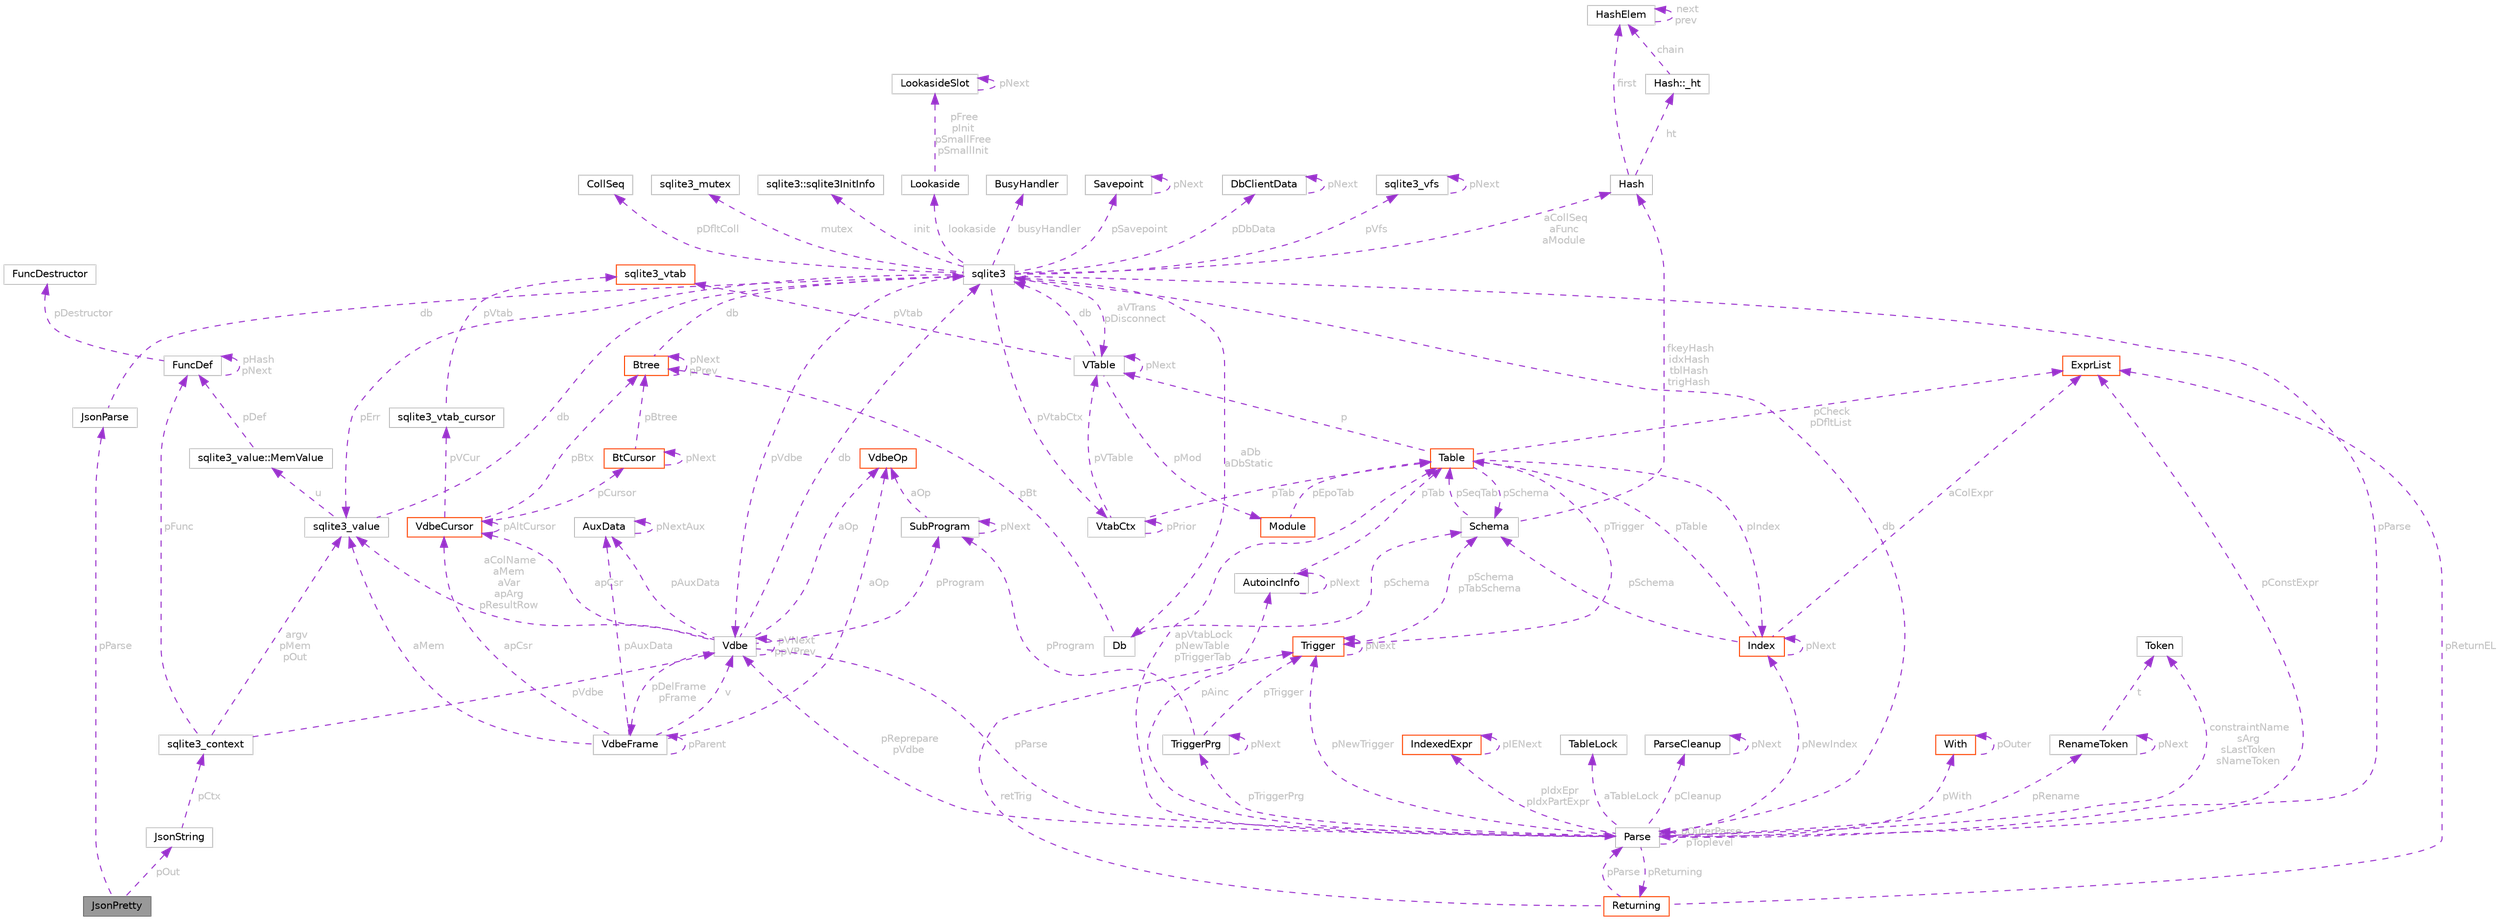 digraph "JsonPretty"
{
 // LATEX_PDF_SIZE
  bgcolor="transparent";
  edge [fontname=Helvetica,fontsize=10,labelfontname=Helvetica,labelfontsize=10];
  node [fontname=Helvetica,fontsize=10,shape=box,height=0.2,width=0.4];
  Node1 [id="Node000001",label="JsonPretty",height=0.2,width=0.4,color="gray40", fillcolor="grey60", style="filled", fontcolor="black",tooltip=" "];
  Node2 -> Node1 [id="edge1_Node000001_Node000002",dir="back",color="darkorchid3",style="dashed",tooltip=" ",label=" pParse",fontcolor="grey" ];
  Node2 [id="Node000002",label="JsonParse",height=0.2,width=0.4,color="grey75", fillcolor="white", style="filled",URL="$structJsonParse.html",tooltip=" "];
  Node3 -> Node2 [id="edge2_Node000002_Node000003",dir="back",color="darkorchid3",style="dashed",tooltip=" ",label=" db",fontcolor="grey" ];
  Node3 [id="Node000003",label="sqlite3",height=0.2,width=0.4,color="grey75", fillcolor="white", style="filled",URL="$structsqlite3.html",tooltip=" "];
  Node4 -> Node3 [id="edge3_Node000003_Node000004",dir="back",color="darkorchid3",style="dashed",tooltip=" ",label=" pVfs",fontcolor="grey" ];
  Node4 [id="Node000004",label="sqlite3_vfs",height=0.2,width=0.4,color="grey75", fillcolor="white", style="filled",URL="$structsqlite3__vfs.html",tooltip=" "];
  Node4 -> Node4 [id="edge4_Node000004_Node000004",dir="back",color="darkorchid3",style="dashed",tooltip=" ",label=" pNext",fontcolor="grey" ];
  Node5 -> Node3 [id="edge5_Node000003_Node000005",dir="back",color="darkorchid3",style="dashed",tooltip=" ",label=" pVdbe",fontcolor="grey" ];
  Node5 [id="Node000005",label="Vdbe",height=0.2,width=0.4,color="grey75", fillcolor="white", style="filled",URL="$structVdbe.html",tooltip=" "];
  Node3 -> Node5 [id="edge6_Node000005_Node000003",dir="back",color="darkorchid3",style="dashed",tooltip=" ",label=" db",fontcolor="grey" ];
  Node5 -> Node5 [id="edge7_Node000005_Node000005",dir="back",color="darkorchid3",style="dashed",tooltip=" ",label=" pVNext\nppVPrev",fontcolor="grey" ];
  Node6 -> Node5 [id="edge8_Node000005_Node000006",dir="back",color="darkorchid3",style="dashed",tooltip=" ",label=" pParse",fontcolor="grey" ];
  Node6 [id="Node000006",label="Parse",height=0.2,width=0.4,color="grey75", fillcolor="white", style="filled",URL="$structParse.html",tooltip=" "];
  Node3 -> Node6 [id="edge9_Node000006_Node000003",dir="back",color="darkorchid3",style="dashed",tooltip=" ",label=" db",fontcolor="grey" ];
  Node5 -> Node6 [id="edge10_Node000006_Node000005",dir="back",color="darkorchid3",style="dashed",tooltip=" ",label=" pReprepare\npVdbe",fontcolor="grey" ];
  Node7 -> Node6 [id="edge11_Node000006_Node000007",dir="back",color="darkorchid3",style="dashed",tooltip=" ",label=" pConstExpr",fontcolor="grey" ];
  Node7 [id="Node000007",label="ExprList",height=0.2,width=0.4,color="orangered", fillcolor="white", style="filled",URL="$structExprList.html",tooltip=" "];
  Node41 -> Node6 [id="edge12_Node000006_Node000041",dir="back",color="darkorchid3",style="dashed",tooltip=" ",label=" pIdxEpr\npIdxPartExpr",fontcolor="grey" ];
  Node41 [id="Node000041",label="IndexedExpr",height=0.2,width=0.4,color="orangered", fillcolor="white", style="filled",URL="$structIndexedExpr.html",tooltip=" "];
  Node41 -> Node41 [id="edge13_Node000041_Node000041",dir="back",color="darkorchid3",style="dashed",tooltip=" ",label=" pIENext",fontcolor="grey" ];
  Node42 -> Node6 [id="edge14_Node000006_Node000042",dir="back",color="darkorchid3",style="dashed",tooltip=" ",label=" aTableLock",fontcolor="grey" ];
  Node42 [id="Node000042",label="TableLock",height=0.2,width=0.4,color="grey75", fillcolor="white", style="filled",URL="$structTableLock.html",tooltip=" "];
  Node43 -> Node6 [id="edge15_Node000006_Node000043",dir="back",color="darkorchid3",style="dashed",tooltip=" ",label=" pAinc",fontcolor="grey" ];
  Node43 [id="Node000043",label="AutoincInfo",height=0.2,width=0.4,color="grey75", fillcolor="white", style="filled",URL="$structAutoincInfo.html",tooltip=" "];
  Node43 -> Node43 [id="edge16_Node000043_Node000043",dir="back",color="darkorchid3",style="dashed",tooltip=" ",label=" pNext",fontcolor="grey" ];
  Node13 -> Node43 [id="edge17_Node000043_Node000013",dir="back",color="darkorchid3",style="dashed",tooltip=" ",label=" pTab",fontcolor="grey" ];
  Node13 [id="Node000013",label="Table",height=0.2,width=0.4,color="orangered", fillcolor="white", style="filled",URL="$structTable.html",tooltip=" "];
  Node15 -> Node13 [id="edge18_Node000013_Node000015",dir="back",color="darkorchid3",style="dashed",tooltip=" ",label=" pIndex",fontcolor="grey" ];
  Node15 [id="Node000015",label="Index",height=0.2,width=0.4,color="orangered", fillcolor="white", style="filled",URL="$structIndex.html",tooltip=" "];
  Node13 -> Node15 [id="edge19_Node000015_Node000013",dir="back",color="darkorchid3",style="dashed",tooltip=" ",label=" pTable",fontcolor="grey" ];
  Node15 -> Node15 [id="edge20_Node000015_Node000015",dir="back",color="darkorchid3",style="dashed",tooltip=" ",label=" pNext",fontcolor="grey" ];
  Node16 -> Node15 [id="edge21_Node000015_Node000016",dir="back",color="darkorchid3",style="dashed",tooltip=" ",label=" pSchema",fontcolor="grey" ];
  Node16 [id="Node000016",label="Schema",height=0.2,width=0.4,color="grey75", fillcolor="white", style="filled",URL="$structSchema.html",tooltip=" "];
  Node17 -> Node16 [id="edge22_Node000016_Node000017",dir="back",color="darkorchid3",style="dashed",tooltip=" ",label=" fkeyHash\nidxHash\ntblHash\ntrigHash",fontcolor="grey" ];
  Node17 [id="Node000017",label="Hash",height=0.2,width=0.4,color="grey75", fillcolor="white", style="filled",URL="$structHash.html",tooltip=" "];
  Node18 -> Node17 [id="edge23_Node000017_Node000018",dir="back",color="darkorchid3",style="dashed",tooltip=" ",label=" first",fontcolor="grey" ];
  Node18 [id="Node000018",label="HashElem",height=0.2,width=0.4,color="grey75", fillcolor="white", style="filled",URL="$structHashElem.html",tooltip=" "];
  Node18 -> Node18 [id="edge24_Node000018_Node000018",dir="back",color="darkorchid3",style="dashed",tooltip=" ",label=" next\nprev",fontcolor="grey" ];
  Node19 -> Node17 [id="edge25_Node000017_Node000019",dir="back",color="darkorchid3",style="dashed",tooltip=" ",label=" ht",fontcolor="grey" ];
  Node19 [id="Node000019",label="Hash::_ht",height=0.2,width=0.4,color="grey75", fillcolor="white", style="filled",URL="$structHash_1_1__ht.html",tooltip=" "];
  Node18 -> Node19 [id="edge26_Node000019_Node000018",dir="back",color="darkorchid3",style="dashed",tooltip=" ",label=" chain",fontcolor="grey" ];
  Node13 -> Node16 [id="edge27_Node000016_Node000013",dir="back",color="darkorchid3",style="dashed",tooltip=" ",label=" pSeqTab",fontcolor="grey" ];
  Node7 -> Node15 [id="edge28_Node000015_Node000007",dir="back",color="darkorchid3",style="dashed",tooltip=" ",label=" aColExpr",fontcolor="grey" ];
  Node7 -> Node13 [id="edge29_Node000013_Node000007",dir="back",color="darkorchid3",style="dashed",tooltip=" ",label=" pCheck\npDfltList",fontcolor="grey" ];
  Node27 -> Node13 [id="edge30_Node000013_Node000027",dir="back",color="darkorchid3",style="dashed",tooltip=" ",label=" p",fontcolor="grey" ];
  Node27 [id="Node000027",label="VTable",height=0.2,width=0.4,color="grey75", fillcolor="white", style="filled",URL="$structVTable.html",tooltip=" "];
  Node3 -> Node27 [id="edge31_Node000027_Node000003",dir="back",color="darkorchid3",style="dashed",tooltip=" ",label=" db",fontcolor="grey" ];
  Node28 -> Node27 [id="edge32_Node000027_Node000028",dir="back",color="darkorchid3",style="dashed",tooltip=" ",label=" pMod",fontcolor="grey" ];
  Node28 [id="Node000028",label="Module",height=0.2,width=0.4,color="orangered", fillcolor="white", style="filled",URL="$structModule.html",tooltip=" "];
  Node13 -> Node28 [id="edge33_Node000028_Node000013",dir="back",color="darkorchid3",style="dashed",tooltip=" ",label=" pEpoTab",fontcolor="grey" ];
  Node30 -> Node27 [id="edge34_Node000027_Node000030",dir="back",color="darkorchid3",style="dashed",tooltip=" ",label=" pVtab",fontcolor="grey" ];
  Node30 [id="Node000030",label="sqlite3_vtab",height=0.2,width=0.4,color="orangered", fillcolor="white", style="filled",URL="$structsqlite3__vtab.html",tooltip=" "];
  Node27 -> Node27 [id="edge35_Node000027_Node000027",dir="back",color="darkorchid3",style="dashed",tooltip=" ",label=" pNext",fontcolor="grey" ];
  Node21 -> Node13 [id="edge36_Node000013_Node000021",dir="back",color="darkorchid3",style="dashed",tooltip=" ",label=" pTrigger",fontcolor="grey" ];
  Node21 [id="Node000021",label="Trigger",height=0.2,width=0.4,color="orangered", fillcolor="white", style="filled",URL="$structTrigger.html",tooltip=" "];
  Node16 -> Node21 [id="edge37_Node000021_Node000016",dir="back",color="darkorchid3",style="dashed",tooltip=" ",label=" pSchema\npTabSchema",fontcolor="grey" ];
  Node21 -> Node21 [id="edge38_Node000021_Node000021",dir="back",color="darkorchid3",style="dashed",tooltip=" ",label=" pNext",fontcolor="grey" ];
  Node16 -> Node13 [id="edge39_Node000013_Node000016",dir="back",color="darkorchid3",style="dashed",tooltip=" ",label=" pSchema",fontcolor="grey" ];
  Node6 -> Node6 [id="edge40_Node000006_Node000006",dir="back",color="darkorchid3",style="dashed",tooltip=" ",label=" pOuterParse\npToplevel",fontcolor="grey" ];
  Node13 -> Node6 [id="edge41_Node000006_Node000013",dir="back",color="darkorchid3",style="dashed",tooltip=" ",label=" apVtabLock\npNewTable\npTriggerTab",fontcolor="grey" ];
  Node44 -> Node6 [id="edge42_Node000006_Node000044",dir="back",color="darkorchid3",style="dashed",tooltip=" ",label=" pTriggerPrg",fontcolor="grey" ];
  Node44 [id="Node000044",label="TriggerPrg",height=0.2,width=0.4,color="grey75", fillcolor="white", style="filled",URL="$structTriggerPrg.html",tooltip=" "];
  Node21 -> Node44 [id="edge43_Node000044_Node000021",dir="back",color="darkorchid3",style="dashed",tooltip=" ",label=" pTrigger",fontcolor="grey" ];
  Node44 -> Node44 [id="edge44_Node000044_Node000044",dir="back",color="darkorchid3",style="dashed",tooltip=" ",label=" pNext",fontcolor="grey" ];
  Node45 -> Node44 [id="edge45_Node000044_Node000045",dir="back",color="darkorchid3",style="dashed",tooltip=" ",label=" pProgram",fontcolor="grey" ];
  Node45 [id="Node000045",label="SubProgram",height=0.2,width=0.4,color="grey75", fillcolor="white", style="filled",URL="$structSubProgram.html",tooltip=" "];
  Node46 -> Node45 [id="edge46_Node000045_Node000046",dir="back",color="darkorchid3",style="dashed",tooltip=" ",label=" aOp",fontcolor="grey" ];
  Node46 [id="Node000046",label="VdbeOp",height=0.2,width=0.4,color="orangered", fillcolor="white", style="filled",URL="$structVdbeOp.html",tooltip=" "];
  Node45 -> Node45 [id="edge47_Node000045_Node000045",dir="back",color="darkorchid3",style="dashed",tooltip=" ",label=" pNext",fontcolor="grey" ];
  Node54 -> Node6 [id="edge48_Node000006_Node000054",dir="back",color="darkorchid3",style="dashed",tooltip=" ",label=" pCleanup",fontcolor="grey" ];
  Node54 [id="Node000054",label="ParseCleanup",height=0.2,width=0.4,color="grey75", fillcolor="white", style="filled",URL="$structParseCleanup.html",tooltip=" "];
  Node54 -> Node54 [id="edge49_Node000054_Node000054",dir="back",color="darkorchid3",style="dashed",tooltip=" ",label=" pNext",fontcolor="grey" ];
  Node55 -> Node6 [id="edge50_Node000006_Node000055",dir="back",color="darkorchid3",style="dashed",tooltip=" ",label=" constraintName\nsArg\nsLastToken\nsNameToken",fontcolor="grey" ];
  Node55 [id="Node000055",label="Token",height=0.2,width=0.4,color="grey75", fillcolor="white", style="filled",URL="$structToken.html",tooltip=" "];
  Node56 -> Node6 [id="edge51_Node000006_Node000056",dir="back",color="darkorchid3",style="dashed",tooltip=" ",label=" pReturning",fontcolor="grey" ];
  Node56 [id="Node000056",label="Returning",height=0.2,width=0.4,color="orangered", fillcolor="white", style="filled",URL="$structReturning.html",tooltip=" "];
  Node6 -> Node56 [id="edge52_Node000056_Node000006",dir="back",color="darkorchid3",style="dashed",tooltip=" ",label=" pParse",fontcolor="grey" ];
  Node7 -> Node56 [id="edge53_Node000056_Node000007",dir="back",color="darkorchid3",style="dashed",tooltip=" ",label=" pReturnEL",fontcolor="grey" ];
  Node21 -> Node56 [id="edge54_Node000056_Node000021",dir="back",color="darkorchid3",style="dashed",tooltip=" ",label=" retTrig",fontcolor="grey" ];
  Node15 -> Node6 [id="edge55_Node000006_Node000015",dir="back",color="darkorchid3",style="dashed",tooltip=" ",label=" pNewIndex",fontcolor="grey" ];
  Node21 -> Node6 [id="edge56_Node000006_Node000021",dir="back",color="darkorchid3",style="dashed",tooltip=" ",label=" pNewTrigger",fontcolor="grey" ];
  Node33 -> Node6 [id="edge57_Node000006_Node000033",dir="back",color="darkorchid3",style="dashed",tooltip=" ",label=" pWith",fontcolor="grey" ];
  Node33 [id="Node000033",label="With",height=0.2,width=0.4,color="orangered", fillcolor="white", style="filled",URL="$structWith.html",tooltip=" "];
  Node33 -> Node33 [id="edge58_Node000033_Node000033",dir="back",color="darkorchid3",style="dashed",tooltip=" ",label=" pOuter",fontcolor="grey" ];
  Node57 -> Node6 [id="edge59_Node000006_Node000057",dir="back",color="darkorchid3",style="dashed",tooltip=" ",label=" pRename",fontcolor="grey" ];
  Node57 [id="Node000057",label="RenameToken",height=0.2,width=0.4,color="grey75", fillcolor="white", style="filled",URL="$structRenameToken.html",tooltip=" "];
  Node55 -> Node57 [id="edge60_Node000057_Node000055",dir="back",color="darkorchid3",style="dashed",tooltip=" ",label=" t",fontcolor="grey" ];
  Node57 -> Node57 [id="edge61_Node000057_Node000057",dir="back",color="darkorchid3",style="dashed",tooltip=" ",label=" pNext",fontcolor="grey" ];
  Node49 -> Node5 [id="edge62_Node000005_Node000049",dir="back",color="darkorchid3",style="dashed",tooltip=" ",label=" aColName\naMem\naVar\napArg\npResultRow",fontcolor="grey" ];
  Node49 [id="Node000049",label="sqlite3_value",height=0.2,width=0.4,color="grey75", fillcolor="white", style="filled",URL="$structsqlite3__value.html",tooltip=" "];
  Node50 -> Node49 [id="edge63_Node000049_Node000050",dir="back",color="darkorchid3",style="dashed",tooltip=" ",label=" u",fontcolor="grey" ];
  Node50 [id="Node000050",label="sqlite3_value::MemValue",height=0.2,width=0.4,color="grey75", fillcolor="white", style="filled",URL="$unionsqlite3__value_1_1MemValue.html",tooltip=" "];
  Node36 -> Node50 [id="edge64_Node000050_Node000036",dir="back",color="darkorchid3",style="dashed",tooltip=" ",label=" pDef",fontcolor="grey" ];
  Node36 [id="Node000036",label="FuncDef",height=0.2,width=0.4,color="grey75", fillcolor="white", style="filled",URL="$structFuncDef.html",tooltip=" "];
  Node36 -> Node36 [id="edge65_Node000036_Node000036",dir="back",color="darkorchid3",style="dashed",tooltip=" ",label=" pHash\npNext",fontcolor="grey" ];
  Node37 -> Node36 [id="edge66_Node000036_Node000037",dir="back",color="darkorchid3",style="dashed",tooltip=" ",label=" pDestructor",fontcolor="grey" ];
  Node37 [id="Node000037",label="FuncDestructor",height=0.2,width=0.4,color="grey75", fillcolor="white", style="filled",URL="$structFuncDestructor.html",tooltip=" "];
  Node3 -> Node49 [id="edge67_Node000049_Node000003",dir="back",color="darkorchid3",style="dashed",tooltip=" ",label=" db",fontcolor="grey" ];
  Node58 -> Node5 [id="edge68_Node000005_Node000058",dir="back",color="darkorchid3",style="dashed",tooltip=" ",label=" apCsr",fontcolor="grey" ];
  Node58 [id="Node000058",label="VdbeCursor",height=0.2,width=0.4,color="orangered", fillcolor="white", style="filled",URL="$structVdbeCursor.html",tooltip=" "];
  Node59 -> Node58 [id="edge69_Node000058_Node000059",dir="back",color="darkorchid3",style="dashed",tooltip=" ",label=" pBtx",fontcolor="grey" ];
  Node59 [id="Node000059",label="Btree",height=0.2,width=0.4,color="orangered", fillcolor="white", style="filled",URL="$structBtree.html",tooltip=" "];
  Node3 -> Node59 [id="edge70_Node000059_Node000003",dir="back",color="darkorchid3",style="dashed",tooltip=" ",label=" db",fontcolor="grey" ];
  Node59 -> Node59 [id="edge71_Node000059_Node000059",dir="back",color="darkorchid3",style="dashed",tooltip=" ",label=" pNext\npPrev",fontcolor="grey" ];
  Node58 -> Node58 [id="edge72_Node000058_Node000058",dir="back",color="darkorchid3",style="dashed",tooltip=" ",label=" pAltCursor",fontcolor="grey" ];
  Node72 -> Node58 [id="edge73_Node000058_Node000072",dir="back",color="darkorchid3",style="dashed",tooltip=" ",label=" pCursor",fontcolor="grey" ];
  Node72 [id="Node000072",label="BtCursor",height=0.2,width=0.4,color="orangered", fillcolor="white", style="filled",URL="$structBtCursor.html",tooltip=" "];
  Node59 -> Node72 [id="edge74_Node000072_Node000059",dir="back",color="darkorchid3",style="dashed",tooltip=" ",label=" pBtree",fontcolor="grey" ];
  Node72 -> Node72 [id="edge75_Node000072_Node000072",dir="back",color="darkorchid3",style="dashed",tooltip=" ",label=" pNext",fontcolor="grey" ];
  Node77 -> Node58 [id="edge76_Node000058_Node000077",dir="back",color="darkorchid3",style="dashed",tooltip=" ",label=" pVCur",fontcolor="grey" ];
  Node77 [id="Node000077",label="sqlite3_vtab_cursor",height=0.2,width=0.4,color="grey75", fillcolor="white", style="filled",URL="$structsqlite3__vtab__cursor.html",tooltip=" "];
  Node30 -> Node77 [id="edge77_Node000077_Node000030",dir="back",color="darkorchid3",style="dashed",tooltip=" ",label=" pVtab",fontcolor="grey" ];
  Node46 -> Node5 [id="edge78_Node000005_Node000046",dir="back",color="darkorchid3",style="dashed",tooltip=" ",label=" aOp",fontcolor="grey" ];
  Node89 -> Node5 [id="edge79_Node000005_Node000089",dir="back",color="darkorchid3",style="dashed",tooltip=" ",label=" pDelFrame\npFrame",fontcolor="grey" ];
  Node89 [id="Node000089",label="VdbeFrame",height=0.2,width=0.4,color="grey75", fillcolor="white", style="filled",URL="$structVdbeFrame.html",tooltip=" "];
  Node5 -> Node89 [id="edge80_Node000089_Node000005",dir="back",color="darkorchid3",style="dashed",tooltip=" ",label=" v",fontcolor="grey" ];
  Node89 -> Node89 [id="edge81_Node000089_Node000089",dir="back",color="darkorchid3",style="dashed",tooltip=" ",label=" pParent",fontcolor="grey" ];
  Node46 -> Node89 [id="edge82_Node000089_Node000046",dir="back",color="darkorchid3",style="dashed",tooltip=" ",label=" aOp",fontcolor="grey" ];
  Node49 -> Node89 [id="edge83_Node000089_Node000049",dir="back",color="darkorchid3",style="dashed",tooltip=" ",label=" aMem",fontcolor="grey" ];
  Node58 -> Node89 [id="edge84_Node000089_Node000058",dir="back",color="darkorchid3",style="dashed",tooltip=" ",label=" apCsr",fontcolor="grey" ];
  Node90 -> Node89 [id="edge85_Node000089_Node000090",dir="back",color="darkorchid3",style="dashed",tooltip=" ",label=" pAuxData",fontcolor="grey" ];
  Node90 [id="Node000090",label="AuxData",height=0.2,width=0.4,color="grey75", fillcolor="white", style="filled",URL="$structAuxData.html",tooltip=" "];
  Node90 -> Node90 [id="edge86_Node000090_Node000090",dir="back",color="darkorchid3",style="dashed",tooltip=" ",label=" pNextAux",fontcolor="grey" ];
  Node45 -> Node5 [id="edge87_Node000005_Node000045",dir="back",color="darkorchid3",style="dashed",tooltip=" ",label=" pProgram",fontcolor="grey" ];
  Node90 -> Node5 [id="edge88_Node000005_Node000090",dir="back",color="darkorchid3",style="dashed",tooltip=" ",label=" pAuxData",fontcolor="grey" ];
  Node51 -> Node3 [id="edge89_Node000003_Node000051",dir="back",color="darkorchid3",style="dashed",tooltip=" ",label=" pDfltColl",fontcolor="grey" ];
  Node51 [id="Node000051",label="CollSeq",height=0.2,width=0.4,color="grey75", fillcolor="white", style="filled",URL="$structCollSeq.html",tooltip=" "];
  Node75 -> Node3 [id="edge90_Node000003_Node000075",dir="back",color="darkorchid3",style="dashed",tooltip=" ",label=" mutex",fontcolor="grey" ];
  Node75 [id="Node000075",label="sqlite3_mutex",height=0.2,width=0.4,color="grey75", fillcolor="white", style="filled",URL="$structsqlite3__mutex.html",tooltip=" "];
  Node91 -> Node3 [id="edge91_Node000003_Node000091",dir="back",color="darkorchid3",style="dashed",tooltip=" ",label=" aDb\naDbStatic",fontcolor="grey" ];
  Node91 [id="Node000091",label="Db",height=0.2,width=0.4,color="grey75", fillcolor="white", style="filled",URL="$structDb.html",tooltip=" "];
  Node59 -> Node91 [id="edge92_Node000091_Node000059",dir="back",color="darkorchid3",style="dashed",tooltip=" ",label=" pBt",fontcolor="grey" ];
  Node16 -> Node91 [id="edge93_Node000091_Node000016",dir="back",color="darkorchid3",style="dashed",tooltip=" ",label=" pSchema",fontcolor="grey" ];
  Node92 -> Node3 [id="edge94_Node000003_Node000092",dir="back",color="darkorchid3",style="dashed",tooltip=" ",label=" init",fontcolor="grey" ];
  Node92 [id="Node000092",label="sqlite3::sqlite3InitInfo",height=0.2,width=0.4,color="grey75", fillcolor="white", style="filled",URL="$structsqlite3_1_1sqlite3InitInfo.html",tooltip=" "];
  Node6 -> Node3 [id="edge95_Node000003_Node000006",dir="back",color="darkorchid3",style="dashed",tooltip=" ",label=" pParse",fontcolor="grey" ];
  Node49 -> Node3 [id="edge96_Node000003_Node000049",dir="back",color="darkorchid3",style="dashed",tooltip=" ",label=" pErr",fontcolor="grey" ];
  Node93 -> Node3 [id="edge97_Node000003_Node000093",dir="back",color="darkorchid3",style="dashed",tooltip=" ",label=" lookaside",fontcolor="grey" ];
  Node93 [id="Node000093",label="Lookaside",height=0.2,width=0.4,color="grey75", fillcolor="white", style="filled",URL="$structLookaside.html",tooltip=" "];
  Node94 -> Node93 [id="edge98_Node000093_Node000094",dir="back",color="darkorchid3",style="dashed",tooltip=" ",label=" pFree\npInit\npSmallFree\npSmallInit",fontcolor="grey" ];
  Node94 [id="Node000094",label="LookasideSlot",height=0.2,width=0.4,color="grey75", fillcolor="white", style="filled",URL="$structLookasideSlot.html",tooltip=" "];
  Node94 -> Node94 [id="edge99_Node000094_Node000094",dir="back",color="darkorchid3",style="dashed",tooltip=" ",label=" pNext",fontcolor="grey" ];
  Node17 -> Node3 [id="edge100_Node000003_Node000017",dir="back",color="darkorchid3",style="dashed",tooltip=" ",label=" aCollSeq\naFunc\naModule",fontcolor="grey" ];
  Node95 -> Node3 [id="edge101_Node000003_Node000095",dir="back",color="darkorchid3",style="dashed",tooltip=" ",label=" pVtabCtx",fontcolor="grey" ];
  Node95 [id="Node000095",label="VtabCtx",height=0.2,width=0.4,color="grey75", fillcolor="white", style="filled",URL="$structVtabCtx.html",tooltip=" "];
  Node27 -> Node95 [id="edge102_Node000095_Node000027",dir="back",color="darkorchid3",style="dashed",tooltip=" ",label=" pVTable",fontcolor="grey" ];
  Node13 -> Node95 [id="edge103_Node000095_Node000013",dir="back",color="darkorchid3",style="dashed",tooltip=" ",label=" pTab",fontcolor="grey" ];
  Node95 -> Node95 [id="edge104_Node000095_Node000095",dir="back",color="darkorchid3",style="dashed",tooltip=" ",label=" pPrior",fontcolor="grey" ];
  Node27 -> Node3 [id="edge105_Node000003_Node000027",dir="back",color="darkorchid3",style="dashed",tooltip=" ",label=" aVTrans\npDisconnect",fontcolor="grey" ];
  Node96 -> Node3 [id="edge106_Node000003_Node000096",dir="back",color="darkorchid3",style="dashed",tooltip=" ",label=" busyHandler",fontcolor="grey" ];
  Node96 [id="Node000096",label="BusyHandler",height=0.2,width=0.4,color="grey75", fillcolor="white", style="filled",URL="$structBusyHandler.html",tooltip=" "];
  Node97 -> Node3 [id="edge107_Node000003_Node000097",dir="back",color="darkorchid3",style="dashed",tooltip=" ",label=" pSavepoint",fontcolor="grey" ];
  Node97 [id="Node000097",label="Savepoint",height=0.2,width=0.4,color="grey75", fillcolor="white", style="filled",URL="$structSavepoint.html",tooltip=" "];
  Node97 -> Node97 [id="edge108_Node000097_Node000097",dir="back",color="darkorchid3",style="dashed",tooltip=" ",label=" pNext",fontcolor="grey" ];
  Node98 -> Node3 [id="edge109_Node000003_Node000098",dir="back",color="darkorchid3",style="dashed",tooltip=" ",label=" pDbData",fontcolor="grey" ];
  Node98 [id="Node000098",label="DbClientData",height=0.2,width=0.4,color="grey75", fillcolor="white", style="filled",URL="$structDbClientData.html",tooltip=" "];
  Node98 -> Node98 [id="edge110_Node000098_Node000098",dir="back",color="darkorchid3",style="dashed",tooltip=" ",label=" pNext",fontcolor="grey" ];
  Node99 -> Node1 [id="edge111_Node000001_Node000099",dir="back",color="darkorchid3",style="dashed",tooltip=" ",label=" pOut",fontcolor="grey" ];
  Node99 [id="Node000099",label="JsonString",height=0.2,width=0.4,color="grey75", fillcolor="white", style="filled",URL="$structJsonString.html",tooltip=" "];
  Node48 -> Node99 [id="edge112_Node000099_Node000048",dir="back",color="darkorchid3",style="dashed",tooltip=" ",label=" pCtx",fontcolor="grey" ];
  Node48 [id="Node000048",label="sqlite3_context",height=0.2,width=0.4,color="grey75", fillcolor="white", style="filled",URL="$structsqlite3__context.html",tooltip=" "];
  Node49 -> Node48 [id="edge113_Node000048_Node000049",dir="back",color="darkorchid3",style="dashed",tooltip=" ",label=" argv\npMem\npOut",fontcolor="grey" ];
  Node36 -> Node48 [id="edge114_Node000048_Node000036",dir="back",color="darkorchid3",style="dashed",tooltip=" ",label=" pFunc",fontcolor="grey" ];
  Node5 -> Node48 [id="edge115_Node000048_Node000005",dir="back",color="darkorchid3",style="dashed",tooltip=" ",label=" pVdbe",fontcolor="grey" ];
}
